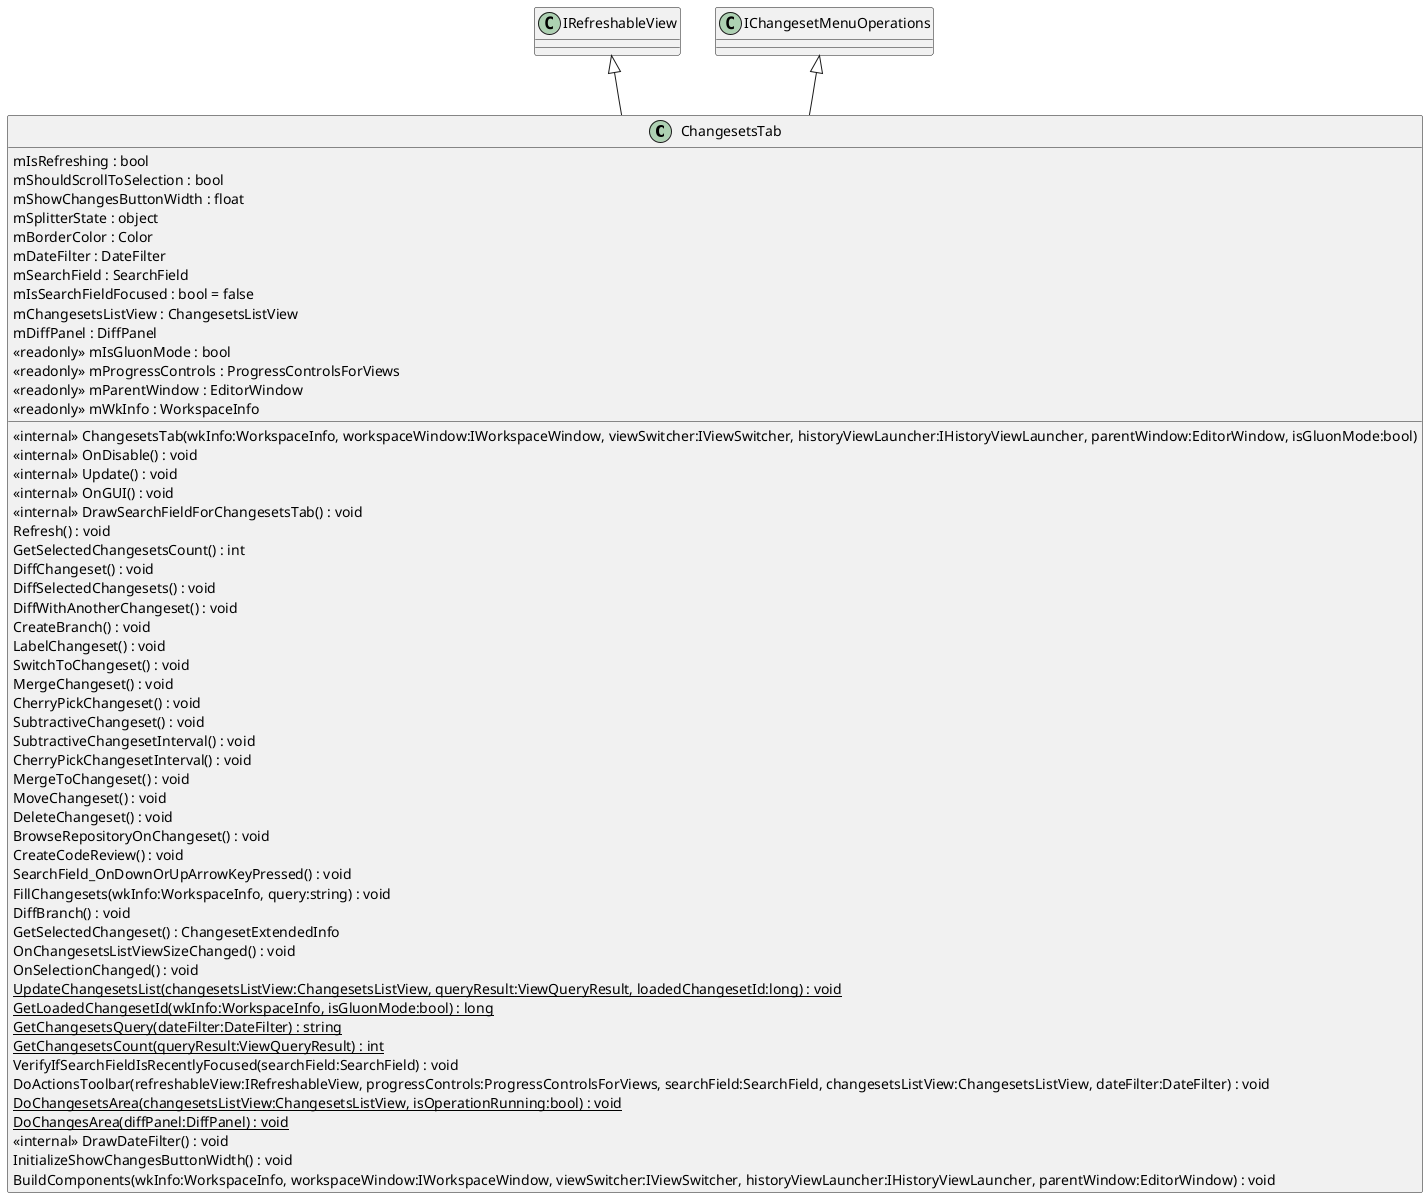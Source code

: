 @startuml
class ChangesetsTab {
    <<internal>> ChangesetsTab(wkInfo:WorkspaceInfo, workspaceWindow:IWorkspaceWindow, viewSwitcher:IViewSwitcher, historyViewLauncher:IHistoryViewLauncher, parentWindow:EditorWindow, isGluonMode:bool)
    <<internal>> OnDisable() : void
    <<internal>> Update() : void
    <<internal>> OnGUI() : void
    <<internal>> DrawSearchFieldForChangesetsTab() : void
    Refresh() : void
    GetSelectedChangesetsCount() : int
    DiffChangeset() : void
    DiffSelectedChangesets() : void
    DiffWithAnotherChangeset() : void
    CreateBranch() : void
    LabelChangeset() : void
    SwitchToChangeset() : void
    MergeChangeset() : void
    CherryPickChangeset() : void
    SubtractiveChangeset() : void
    SubtractiveChangesetInterval() : void
    CherryPickChangesetInterval() : void
    MergeToChangeset() : void
    MoveChangeset() : void
    DeleteChangeset() : void
    BrowseRepositoryOnChangeset() : void
    CreateCodeReview() : void
    SearchField_OnDownOrUpArrowKeyPressed() : void
    FillChangesets(wkInfo:WorkspaceInfo, query:string) : void
    DiffBranch() : void
    GetSelectedChangeset() : ChangesetExtendedInfo
    OnChangesetsListViewSizeChanged() : void
    OnSelectionChanged() : void
    {static} UpdateChangesetsList(changesetsListView:ChangesetsListView, queryResult:ViewQueryResult, loadedChangesetId:long) : void
    {static} GetLoadedChangesetId(wkInfo:WorkspaceInfo, isGluonMode:bool) : long
    {static} GetChangesetsQuery(dateFilter:DateFilter) : string
    {static} GetChangesetsCount(queryResult:ViewQueryResult) : int
    VerifyIfSearchFieldIsRecentlyFocused(searchField:SearchField) : void
    DoActionsToolbar(refreshableView:IRefreshableView, progressControls:ProgressControlsForViews, searchField:SearchField, changesetsListView:ChangesetsListView, dateFilter:DateFilter) : void
    {static} DoChangesetsArea(changesetsListView:ChangesetsListView, isOperationRunning:bool) : void
    {static} DoChangesArea(diffPanel:DiffPanel) : void
    <<internal>> DrawDateFilter() : void
    InitializeShowChangesButtonWidth() : void
    BuildComponents(wkInfo:WorkspaceInfo, workspaceWindow:IWorkspaceWindow, viewSwitcher:IViewSwitcher, historyViewLauncher:IHistoryViewLauncher, parentWindow:EditorWindow) : void
    mIsRefreshing : bool
    mShouldScrollToSelection : bool
    mShowChangesButtonWidth : float
    mSplitterState : object
    mBorderColor : Color
    mDateFilter : DateFilter
    mSearchField : SearchField
    mIsSearchFieldFocused : bool = false
    mChangesetsListView : ChangesetsListView
    mDiffPanel : DiffPanel
    <<readonly>> mIsGluonMode : bool
    <<readonly>> mProgressControls : ProgressControlsForViews
    <<readonly>> mParentWindow : EditorWindow
    <<readonly>> mWkInfo : WorkspaceInfo
}
IRefreshableView <|-- ChangesetsTab
IChangesetMenuOperations <|-- ChangesetsTab
@enduml
